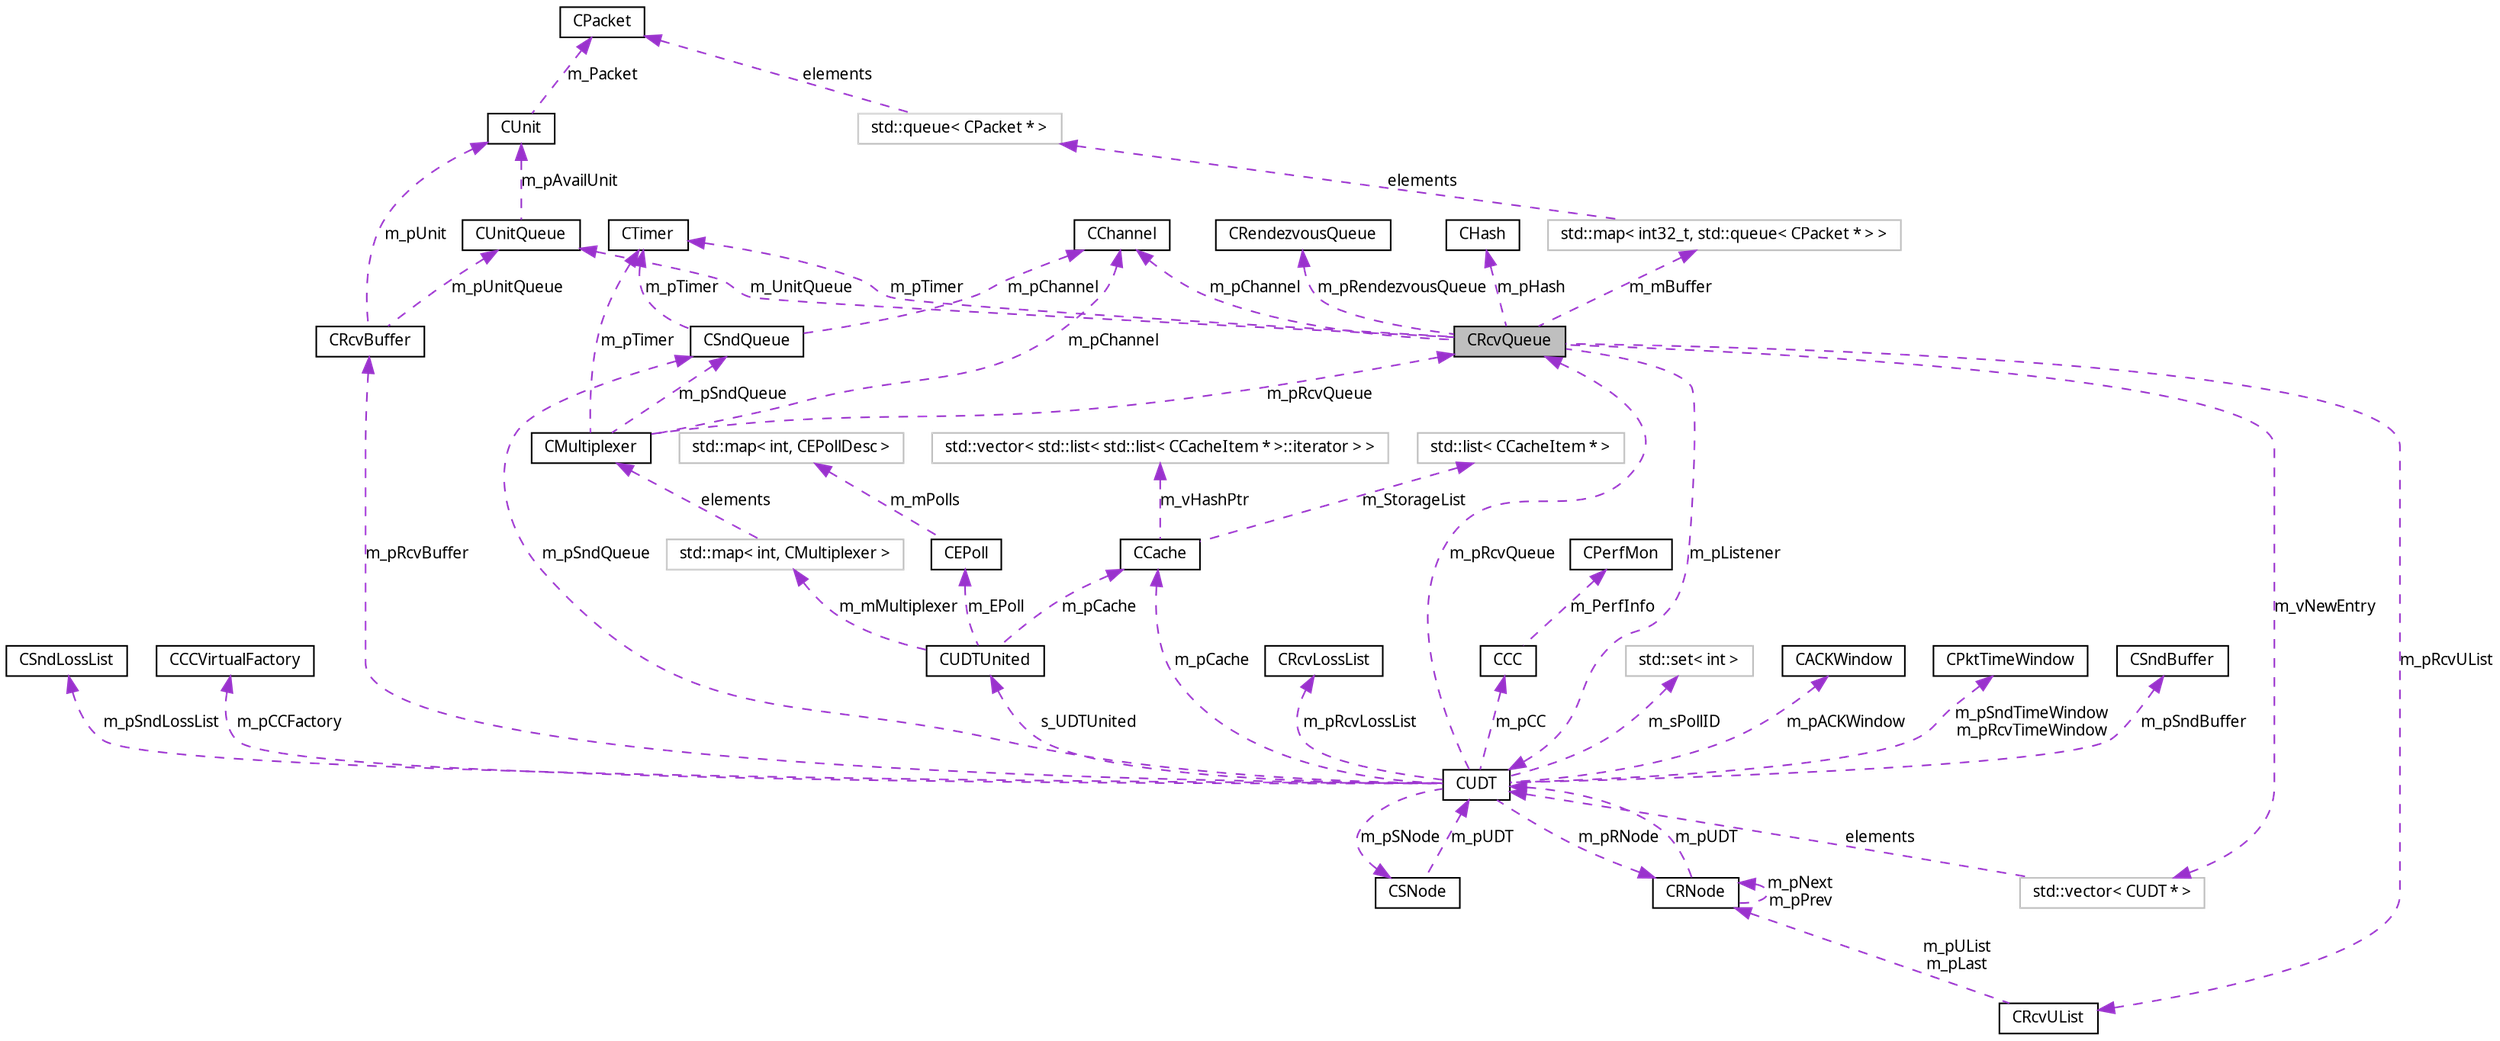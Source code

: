 digraph G
{
  bgcolor="transparent";
  edge [fontname="FreeSans.ttf",fontsize=10,labelfontname="FreeSans.ttf",labelfontsize=10];
  node [fontname="FreeSans.ttf",fontsize=10,shape=record];
  Node1 [label="CRcvQueue",height=0.2,width=0.4,color="black", fillcolor="grey75", style="filled" fontcolor="black"];
  Node2 -> Node1 [dir=back,color="darkorchid3",fontsize=10,style="dashed",label="m_pListener",fontname="FreeSans.ttf"];
  Node2 [label="CUDT",height=0.2,width=0.4,color="black",URL="$classCUDT.html"];
  Node3 -> Node2 [dir=back,color="darkorchid3",fontsize=10,style="dashed",label="m_sPollID",fontname="FreeSans.ttf"];
  Node3 [label="std::set\< int \>",height=0.2,width=0.4,color="grey75"];
  Node4 -> Node2 [dir=back,color="darkorchid3",fontsize=10,style="dashed",label="m_pACKWindow",fontname="FreeSans.ttf"];
  Node4 [label="CACKWindow",height=0.2,width=0.4,color="black",URL="$classCACKWindow.html"];
  Node5 -> Node2 [dir=back,color="darkorchid3",fontsize=10,style="dashed",label="m_pSndTimeWindow\nm_pRcvTimeWindow",fontname="FreeSans.ttf"];
  Node5 [label="CPktTimeWindow",height=0.2,width=0.4,color="black",URL="$classCPktTimeWindow.html"];
  Node6 -> Node2 [dir=back,color="darkorchid3",fontsize=10,style="dashed",label="m_pSndBuffer",fontname="FreeSans.ttf"];
  Node6 [label="CSndBuffer",height=0.2,width=0.4,color="black",URL="$classCSndBuffer.html"];
  Node7 -> Node2 [dir=back,color="darkorchid3",fontsize=10,style="dashed",label="m_pSndLossList",fontname="FreeSans.ttf"];
  Node7 [label="CSndLossList",height=0.2,width=0.4,color="black",URL="$classCSndLossList.html"];
  Node8 -> Node2 [dir=back,color="darkorchid3",fontsize=10,style="dashed",label="m_pCCFactory",fontname="FreeSans.ttf"];
  Node8 [label="CCCVirtualFactory",height=0.2,width=0.4,color="black",URL="$classCCCVirtualFactory.html"];
  Node9 -> Node2 [dir=back,color="darkorchid3",fontsize=10,style="dashed",label="m_pRcvBuffer",fontname="FreeSans.ttf"];
  Node9 [label="CRcvBuffer",height=0.2,width=0.4,color="black",URL="$classCRcvBuffer.html"];
  Node10 -> Node9 [dir=back,color="darkorchid3",fontsize=10,style="dashed",label="m_pUnit",fontname="FreeSans.ttf"];
  Node10 [label="CUnit",height=0.2,width=0.4,color="black",URL="$structCUnit.html"];
  Node11 -> Node10 [dir=back,color="darkorchid3",fontsize=10,style="dashed",label="m_Packet",fontname="FreeSans.ttf"];
  Node11 [label="CPacket",height=0.2,width=0.4,color="black",URL="$classCPacket.html"];
  Node12 -> Node9 [dir=back,color="darkorchid3",fontsize=10,style="dashed",label="m_pUnitQueue",fontname="FreeSans.ttf"];
  Node12 [label="CUnitQueue",height=0.2,width=0.4,color="black",URL="$classCUnitQueue.html"];
  Node10 -> Node12 [dir=back,color="darkorchid3",fontsize=10,style="dashed",label="m_pAvailUnit",fontname="FreeSans.ttf"];
  Node13 -> Node2 [dir=back,color="darkorchid3",fontsize=10,style="dashed",label="s_UDTUnited",fontname="FreeSans.ttf"];
  Node13 [label="CUDTUnited",height=0.2,width=0.4,color="black",URL="$classCUDTUnited.html"];
  Node14 -> Node13 [dir=back,color="darkorchid3",fontsize=10,style="dashed",label="m_mMultiplexer",fontname="FreeSans.ttf"];
  Node14 [label="std::map\< int, CMultiplexer \>",height=0.2,width=0.4,color="grey75"];
  Node15 -> Node14 [dir=back,color="darkorchid3",fontsize=10,style="dashed",label="elements",fontname="FreeSans.ttf"];
  Node15 [label="CMultiplexer",height=0.2,width=0.4,color="black",URL="$structCMultiplexer.html"];
  Node16 -> Node15 [dir=back,color="darkorchid3",fontsize=10,style="dashed",label="m_pTimer",fontname="FreeSans.ttf"];
  Node16 [label="CTimer",height=0.2,width=0.4,color="black",URL="$classCTimer.html"];
  Node17 -> Node15 [dir=back,color="darkorchid3",fontsize=10,style="dashed",label="m_pSndQueue",fontname="FreeSans.ttf"];
  Node17 [label="CSndQueue",height=0.2,width=0.4,color="black",URL="$classCSndQueue.html"];
  Node16 -> Node17 [dir=back,color="darkorchid3",fontsize=10,style="dashed",label="m_pTimer",fontname="FreeSans.ttf"];
  Node18 -> Node17 [dir=back,color="darkorchid3",fontsize=10,style="dashed",label="m_pChannel",fontname="FreeSans.ttf"];
  Node18 [label="CChannel",height=0.2,width=0.4,color="black",URL="$classCChannel.html"];
  Node18 -> Node15 [dir=back,color="darkorchid3",fontsize=10,style="dashed",label="m_pChannel",fontname="FreeSans.ttf"];
  Node1 -> Node15 [dir=back,color="darkorchid3",fontsize=10,style="dashed",label="m_pRcvQueue",fontname="FreeSans.ttf"];
  Node19 -> Node13 [dir=back,color="darkorchid3",fontsize=10,style="dashed",label="m_EPoll",fontname="FreeSans.ttf"];
  Node19 [label="CEPoll",height=0.2,width=0.4,color="black",URL="$classCEPoll.html"];
  Node20 -> Node19 [dir=back,color="darkorchid3",fontsize=10,style="dashed",label="m_mPolls",fontname="FreeSans.ttf"];
  Node20 [label="std::map\< int, CEPollDesc \>",height=0.2,width=0.4,color="grey75"];
  Node21 -> Node13 [dir=back,color="darkorchid3",fontsize=10,style="dashed",label="m_pCache",fontname="FreeSans.ttf"];
  Node21 [label="CCache",height=0.2,width=0.4,color="black",URL="$classCCache.html"];
  Node22 -> Node21 [dir=back,color="darkorchid3",fontsize=10,style="dashed",label="m_StorageList",fontname="FreeSans.ttf"];
  Node22 [label="std::list\< CCacheItem * \>",height=0.2,width=0.4,color="grey75"];
  Node23 -> Node21 [dir=back,color="darkorchid3",fontsize=10,style="dashed",label="m_vHashPtr",fontname="FreeSans.ttf"];
  Node23 [label="std::vector\< std::list\< std::list\< CCacheItem * \>::iterator \> \>",height=0.2,width=0.4,color="grey75"];
  Node17 -> Node2 [dir=back,color="darkorchid3",fontsize=10,style="dashed",label="m_pSndQueue",fontname="FreeSans.ttf"];
  Node24 -> Node2 [dir=back,color="darkorchid3",fontsize=10,style="dashed",label="m_pRcvLossList",fontname="FreeSans.ttf"];
  Node24 [label="CRcvLossList",height=0.2,width=0.4,color="black",URL="$classCRcvLossList.html"];
  Node25 -> Node2 [dir=back,color="darkorchid3",fontsize=10,style="dashed",label="m_pRNode",fontname="FreeSans.ttf"];
  Node25 [label="CRNode",height=0.2,width=0.4,color="black",URL="$structCRNode.html"];
  Node2 -> Node25 [dir=back,color="darkorchid3",fontsize=10,style="dashed",label="m_pUDT",fontname="FreeSans.ttf"];
  Node25 -> Node25 [dir=back,color="darkorchid3",fontsize=10,style="dashed",label="m_pNext\nm_pPrev",fontname="FreeSans.ttf"];
  Node1 -> Node2 [dir=back,color="darkorchid3",fontsize=10,style="dashed",label="m_pRcvQueue",fontname="FreeSans.ttf"];
  Node26 -> Node2 [dir=back,color="darkorchid3",fontsize=10,style="dashed",label="m_pSNode",fontname="FreeSans.ttf"];
  Node26 [label="CSNode",height=0.2,width=0.4,color="black",URL="$structCSNode.html"];
  Node2 -> Node26 [dir=back,color="darkorchid3",fontsize=10,style="dashed",label="m_pUDT",fontname="FreeSans.ttf"];
  Node21 -> Node2 [dir=back,color="darkorchid3",fontsize=10,style="dashed",label="m_pCache",fontname="FreeSans.ttf"];
  Node27 -> Node2 [dir=back,color="darkorchid3",fontsize=10,style="dashed",label="m_pCC",fontname="FreeSans.ttf"];
  Node27 [label="CCC",height=0.2,width=0.4,color="black",URL="$classCCC.html"];
  Node28 -> Node27 [dir=back,color="darkorchid3",fontsize=10,style="dashed",label="m_PerfInfo",fontname="FreeSans.ttf"];
  Node28 [label="CPerfMon",height=0.2,width=0.4,color="black",URL="$structCPerfMon.html"];
  Node16 -> Node1 [dir=back,color="darkorchid3",fontsize=10,style="dashed",label="m_pTimer",fontname="FreeSans.ttf"];
  Node29 -> Node1 [dir=back,color="darkorchid3",fontsize=10,style="dashed",label="m_pRendezvousQueue",fontname="FreeSans.ttf"];
  Node29 [label="CRendezvousQueue",height=0.2,width=0.4,color="black",URL="$classCRendezvousQueue.html"];
  Node30 -> Node1 [dir=back,color="darkorchid3",fontsize=10,style="dashed",label="m_mBuffer",fontname="FreeSans.ttf"];
  Node30 [label="std::map\< int32_t, std::queue\< CPacket * \> \>",height=0.2,width=0.4,color="grey75"];
  Node31 -> Node30 [dir=back,color="darkorchid3",fontsize=10,style="dashed",label="elements",fontname="FreeSans.ttf"];
  Node31 [label="std::queue\< CPacket * \>",height=0.2,width=0.4,color="grey75"];
  Node11 -> Node31 [dir=back,color="darkorchid3",fontsize=10,style="dashed",label="elements",fontname="FreeSans.ttf"];
  Node12 -> Node1 [dir=back,color="darkorchid3",fontsize=10,style="dashed",label="m_UnitQueue",fontname="FreeSans.ttf"];
  Node32 -> Node1 [dir=back,color="darkorchid3",fontsize=10,style="dashed",label="m_pRcvUList",fontname="FreeSans.ttf"];
  Node32 [label="CRcvUList",height=0.2,width=0.4,color="black",URL="$classCRcvUList.html"];
  Node25 -> Node32 [dir=back,color="darkorchid3",fontsize=10,style="dashed",label="m_pUList\nm_pLast",fontname="FreeSans.ttf"];
  Node33 -> Node1 [dir=back,color="darkorchid3",fontsize=10,style="dashed",label="m_vNewEntry",fontname="FreeSans.ttf"];
  Node33 [label="std::vector\< CUDT * \>",height=0.2,width=0.4,color="grey75"];
  Node2 -> Node33 [dir=back,color="darkorchid3",fontsize=10,style="dashed",label="elements",fontname="FreeSans.ttf"];
  Node34 -> Node1 [dir=back,color="darkorchid3",fontsize=10,style="dashed",label="m_pHash",fontname="FreeSans.ttf"];
  Node34 [label="CHash",height=0.2,width=0.4,color="black",URL="$classCHash.html"];
  Node18 -> Node1 [dir=back,color="darkorchid3",fontsize=10,style="dashed",label="m_pChannel",fontname="FreeSans.ttf"];
}
